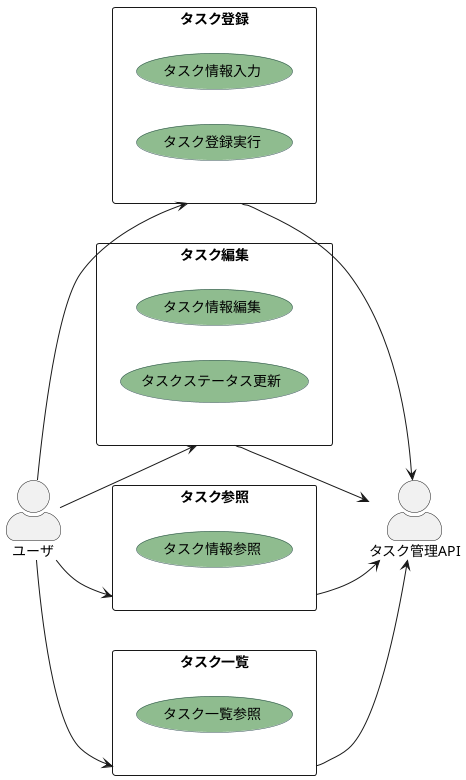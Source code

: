 @startuml MVP
left to right direction
skinparam actorStyle awesome
skinparam usecase {
  BackgroundColor DarkSeaGreen
  BorderColor DarkSlateGray
}

rectangle タスク登録 {
  usecase タスク情報入力
  usecase タスク登録実行
}
rectangle タスク編集 {
  usecase タスク情報編集
  usecase タスクステータス更新
}
rectangle タスク参照 {
  usecase タスク情報参照
}
rectangle タスク一覧 {
  usecase タスク一覧参照
}
actor ユーザ
ユーザ --> タスク登録
ユーザ --> タスク編集
ユーザ --> タスク参照
ユーザ --> タスク一覧

actor タスク管理API
タスク登録 --> タスク管理API
タスク編集 --> タスク管理API
タスク参照 --> タスク管理API
タスク一覧 --> タスク管理API

@enduml

